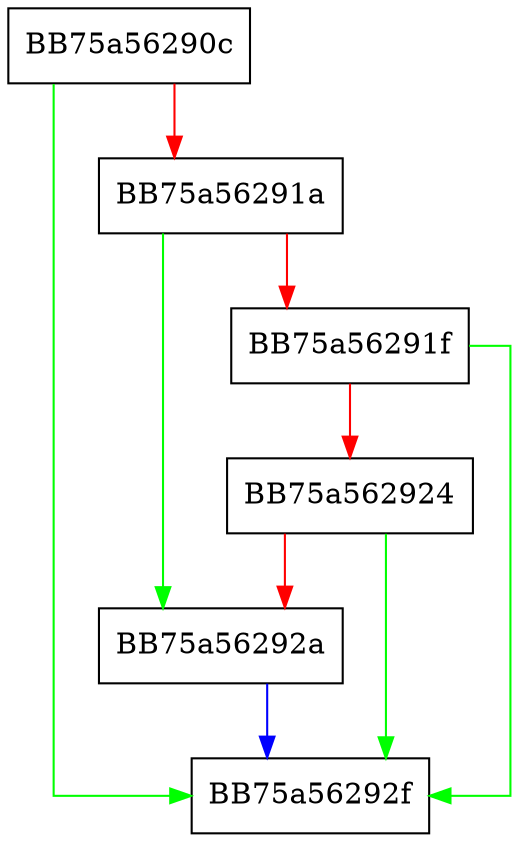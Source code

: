 digraph sqlite3PagerWalSupported {
  node [shape="box"];
  graph [splines=ortho];
  BB75a56290c -> BB75a56292f [color="green"];
  BB75a56290c -> BB75a56291a [color="red"];
  BB75a56291a -> BB75a56292a [color="green"];
  BB75a56291a -> BB75a56291f [color="red"];
  BB75a56291f -> BB75a56292f [color="green"];
  BB75a56291f -> BB75a562924 [color="red"];
  BB75a562924 -> BB75a56292f [color="green"];
  BB75a562924 -> BB75a56292a [color="red"];
  BB75a56292a -> BB75a56292f [color="blue"];
}